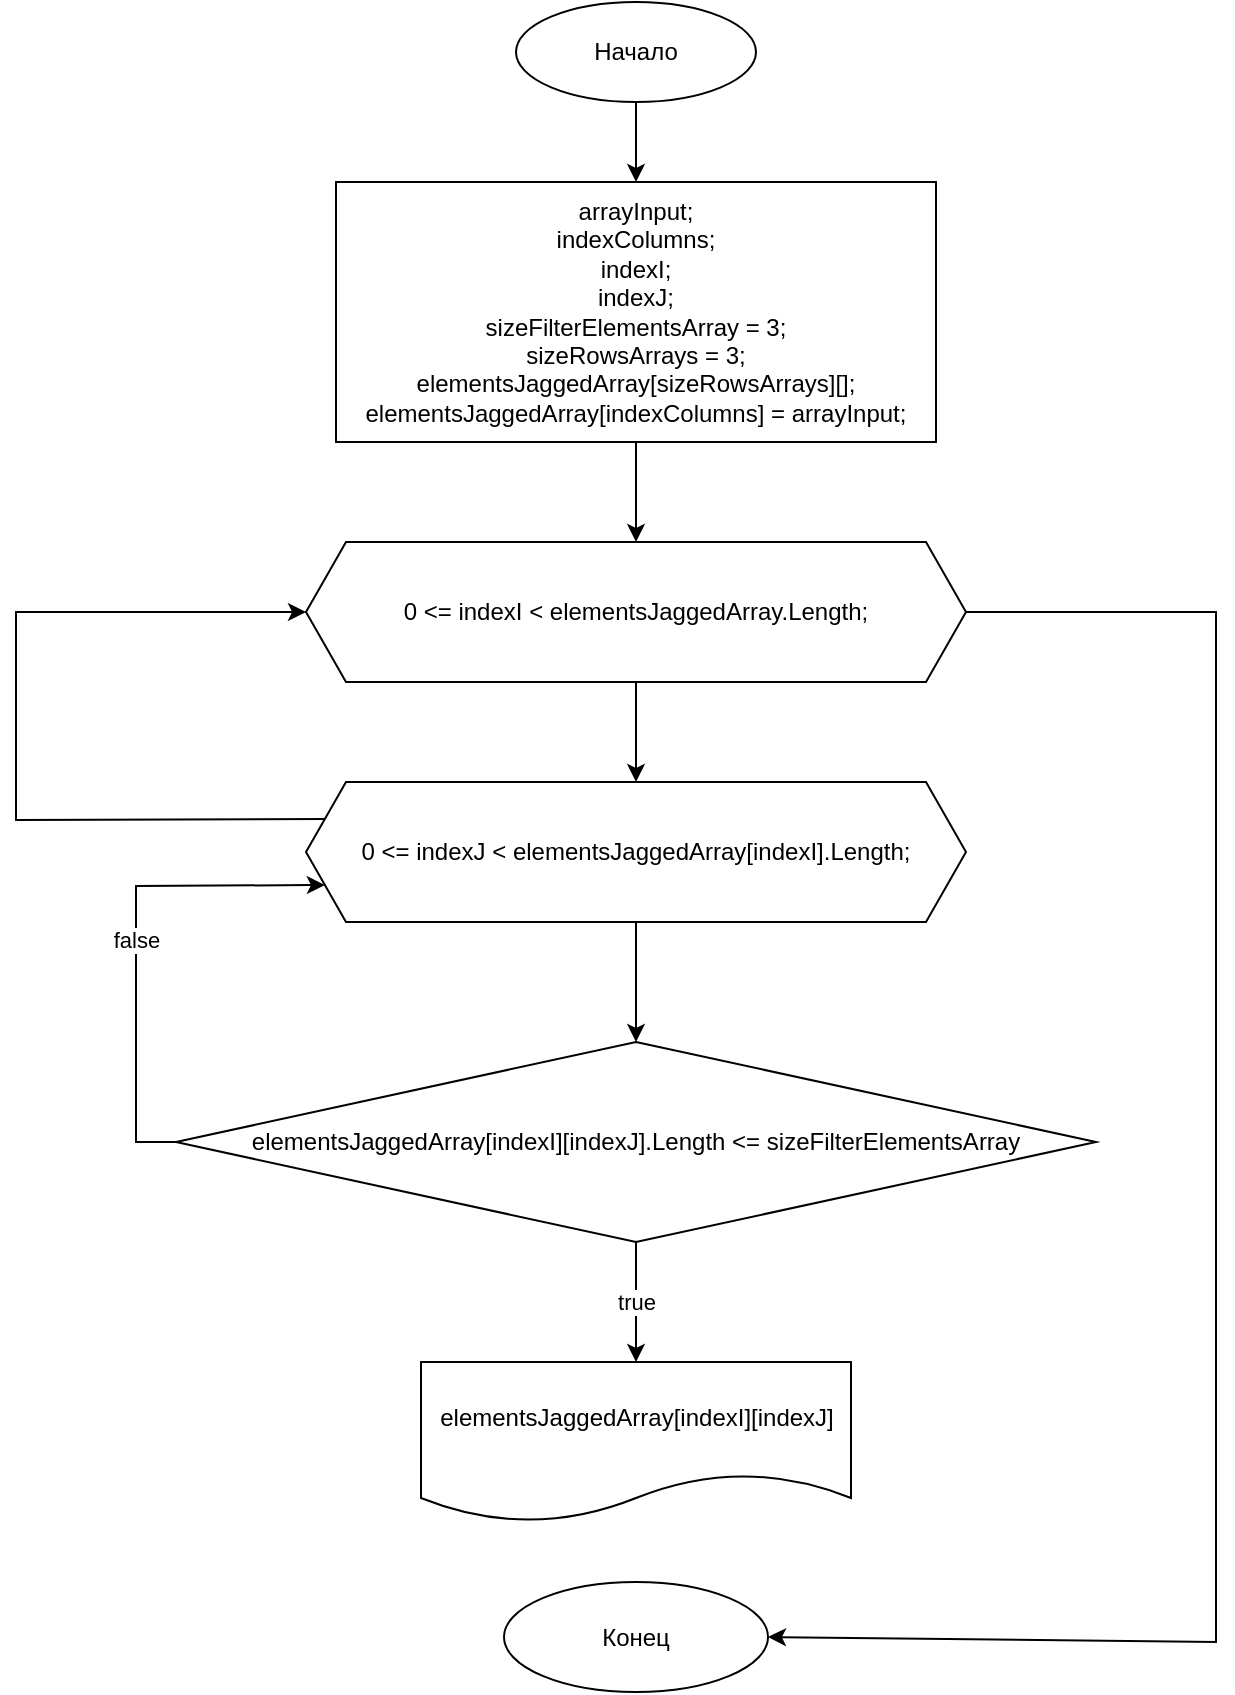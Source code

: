 <mxfile>
    <diagram id="sqD2H4uCYiXi2awvMHiX" name="Страница 1">
        <mxGraphModel dx="774" dy="423" grid="0" gridSize="10" guides="1" tooltips="1" connect="1" arrows="1" fold="1" page="1" pageScale="1" pageWidth="827" pageHeight="1169" math="0" shadow="0">
            <root>
                <mxCell id="0"/>
                <mxCell id="1" parent="0"/>
                <mxCell id="2" value="Начало" style="ellipse;whiteSpace=wrap;html=1;" vertex="1" parent="1">
                    <mxGeometry x="290" y="30" width="120" height="50" as="geometry"/>
                </mxCell>
                <mxCell id="3" value="arrayInput;&lt;br&gt;indexColumns;&lt;br&gt;indexI;&lt;br&gt;indexJ;&lt;br&gt;sizeFilterElementsArray = 3;&lt;br&gt;sizeRowsArrays = 3;&lt;br&gt;elementsJaggedArray[sizeRowsArrays][];&lt;br&gt;elementsJaggedArray[indexColumns] = arrayInput;" style="rounded=0;whiteSpace=wrap;html=1;" vertex="1" parent="1">
                    <mxGeometry x="200" y="120" width="300" height="130" as="geometry"/>
                </mxCell>
                <mxCell id="4" value="" style="endArrow=classic;html=1;rounded=0;exitX=0.5;exitY=1;exitDx=0;exitDy=0;" edge="1" parent="1" source="2" target="3">
                    <mxGeometry width="50" height="50" relative="1" as="geometry">
                        <mxPoint x="390" y="355" as="sourcePoint"/>
                        <mxPoint x="440" y="305" as="targetPoint"/>
                    </mxGeometry>
                </mxCell>
                <mxCell id="5" value="0 &amp;lt;= indexI &amp;lt; elementsJaggedArray.Length;&lt;br&gt;" style="shape=hexagon;perimeter=hexagonPerimeter2;whiteSpace=wrap;html=1;fixedSize=1;" vertex="1" parent="1">
                    <mxGeometry x="185" y="300" width="330" height="70" as="geometry"/>
                </mxCell>
                <mxCell id="6" value="elementsJaggedArray[indexI][indexJ]&lt;span&gt;.Length &amp;lt;=&amp;nbsp;&lt;/span&gt;sizeFilterElementsArray" style="rhombus;whiteSpace=wrap;html=1;" vertex="1" parent="1">
                    <mxGeometry x="120" y="550" width="460" height="100" as="geometry"/>
                </mxCell>
                <mxCell id="7" value="elementsJaggedArray[indexI][indexJ]" style="shape=document;whiteSpace=wrap;html=1;boundedLbl=1;" vertex="1" parent="1">
                    <mxGeometry x="242.5" y="710" width="215" height="80" as="geometry"/>
                </mxCell>
                <mxCell id="8" value="Конец" style="ellipse;whiteSpace=wrap;html=1;" vertex="1" parent="1">
                    <mxGeometry x="284" y="820" width="132" height="55" as="geometry"/>
                </mxCell>
                <mxCell id="9" value="" style="endArrow=classic;html=1;rounded=0;exitX=0.5;exitY=1;exitDx=0;exitDy=0;entryX=0.5;entryY=0;entryDx=0;entryDy=0;" edge="1" parent="1" source="3" target="5">
                    <mxGeometry width="50" height="50" relative="1" as="geometry">
                        <mxPoint x="390" y="320" as="sourcePoint"/>
                        <mxPoint x="440" y="270" as="targetPoint"/>
                    </mxGeometry>
                </mxCell>
                <mxCell id="10" value="0 &amp;lt;= indexJ &amp;lt; elementsJaggedArray[indexI].Length;" style="shape=hexagon;perimeter=hexagonPerimeter2;whiteSpace=wrap;html=1;fixedSize=1;" vertex="1" parent="1">
                    <mxGeometry x="185" y="420" width="330" height="70" as="geometry"/>
                </mxCell>
                <mxCell id="11" value="" style="endArrow=classic;html=1;rounded=0;entryX=0.5;entryY=0;entryDx=0;entryDy=0;exitX=0.5;exitY=1;exitDx=0;exitDy=0;" edge="1" parent="1" source="5" target="10">
                    <mxGeometry width="50" height="50" relative="1" as="geometry">
                        <mxPoint x="280" y="410" as="sourcePoint"/>
                        <mxPoint x="330" y="360" as="targetPoint"/>
                    </mxGeometry>
                </mxCell>
                <mxCell id="12" value="" style="endArrow=classic;html=1;rounded=0;entryX=0.5;entryY=0;entryDx=0;entryDy=0;" edge="1" parent="1" source="10" target="6">
                    <mxGeometry width="50" height="50" relative="1" as="geometry">
                        <mxPoint x="280" y="510" as="sourcePoint"/>
                        <mxPoint x="330" y="460" as="targetPoint"/>
                    </mxGeometry>
                </mxCell>
                <mxCell id="13" value="" style="endArrow=classic;html=1;rounded=0;entryX=0.5;entryY=0;entryDx=0;entryDy=0;exitX=0.5;exitY=1;exitDx=0;exitDy=0;" edge="1" parent="1" source="6" target="7">
                    <mxGeometry relative="1" as="geometry">
                        <mxPoint x="250" y="680" as="sourcePoint"/>
                        <mxPoint x="350" y="680" as="targetPoint"/>
                    </mxGeometry>
                </mxCell>
                <mxCell id="14" value="true" style="edgeLabel;resizable=0;html=1;align=center;verticalAlign=middle;" connectable="0" vertex="1" parent="13">
                    <mxGeometry relative="1" as="geometry"/>
                </mxCell>
                <mxCell id="15" value="" style="endArrow=classic;html=1;rounded=0;exitX=0;exitY=0.5;exitDx=0;exitDy=0;entryX=0;entryY=0.75;entryDx=0;entryDy=0;" edge="1" parent="1" source="6" target="10">
                    <mxGeometry relative="1" as="geometry">
                        <mxPoint x="250" y="480" as="sourcePoint"/>
                        <mxPoint x="350" y="480" as="targetPoint"/>
                        <Array as="points">
                            <mxPoint x="100" y="600"/>
                            <mxPoint x="100" y="472"/>
                        </Array>
                    </mxGeometry>
                </mxCell>
                <mxCell id="16" value="false" style="edgeLabel;resizable=0;html=1;align=center;verticalAlign=middle;" connectable="0" vertex="1" parent="15">
                    <mxGeometry relative="1" as="geometry"/>
                </mxCell>
                <mxCell id="17" value="" style="endArrow=classic;html=1;rounded=0;exitX=0;exitY=0.25;exitDx=0;exitDy=0;entryX=0;entryY=0.5;entryDx=0;entryDy=0;" edge="1" parent="1" source="10" target="5">
                    <mxGeometry width="50" height="50" relative="1" as="geometry">
                        <mxPoint x="280" y="510" as="sourcePoint"/>
                        <mxPoint x="330" y="460" as="targetPoint"/>
                        <Array as="points">
                            <mxPoint x="40" y="439"/>
                            <mxPoint x="40" y="335"/>
                        </Array>
                    </mxGeometry>
                </mxCell>
                <mxCell id="18" value="" style="endArrow=classic;html=1;rounded=0;entryX=1;entryY=0.5;entryDx=0;entryDy=0;exitX=1;exitY=0.5;exitDx=0;exitDy=0;" edge="1" parent="1" source="5" target="8">
                    <mxGeometry width="50" height="50" relative="1" as="geometry">
                        <mxPoint x="280" y="410" as="sourcePoint"/>
                        <mxPoint x="330" y="360" as="targetPoint"/>
                        <Array as="points">
                            <mxPoint x="640" y="335"/>
                            <mxPoint x="640" y="850"/>
                        </Array>
                    </mxGeometry>
                </mxCell>
            </root>
        </mxGraphModel>
    </diagram>
</mxfile>